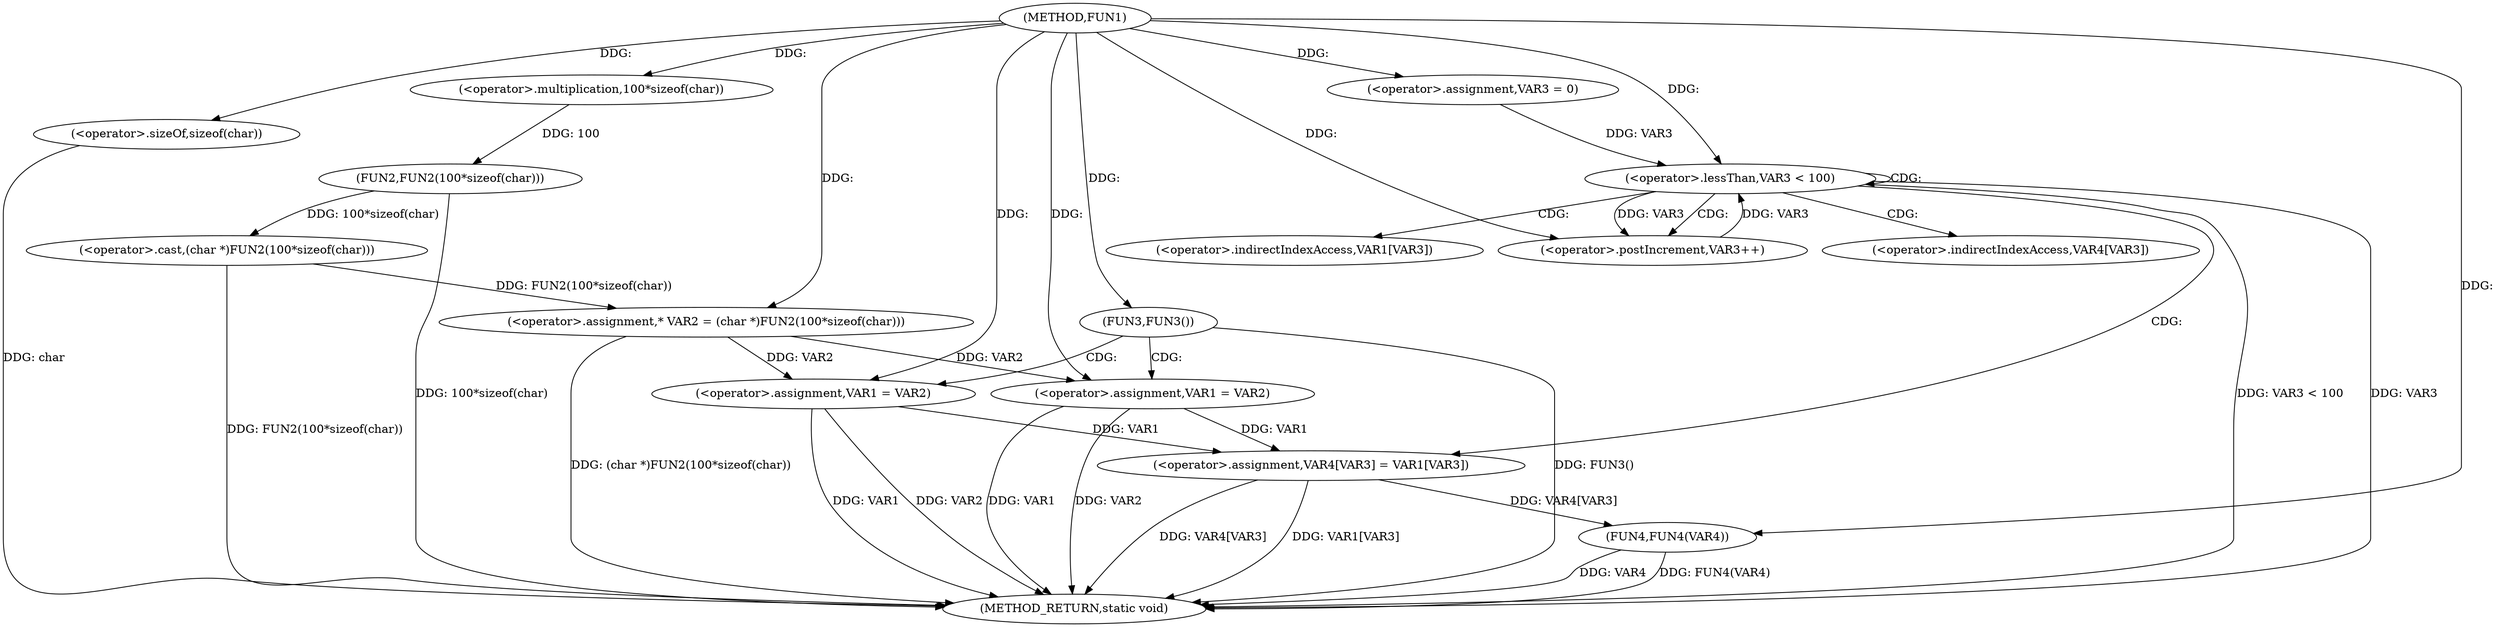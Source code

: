 digraph FUN1 {  
"1000100" [label = "(METHOD,FUN1)" ]
"1000146" [label = "(METHOD_RETURN,static void)" ]
"1000104" [label = "(<operator>.assignment,* VAR2 = (char *)FUN2(100*sizeof(char)))" ]
"1000106" [label = "(<operator>.cast,(char *)FUN2(100*sizeof(char)))" ]
"1000108" [label = "(FUN2,FUN2(100*sizeof(char)))" ]
"1000109" [label = "(<operator>.multiplication,100*sizeof(char))" ]
"1000111" [label = "(<operator>.sizeOf,sizeof(char))" ]
"1000114" [label = "(FUN3,FUN3())" ]
"1000116" [label = "(<operator>.assignment,VAR1 = VAR2)" ]
"1000121" [label = "(<operator>.assignment,VAR1 = VAR2)" ]
"1000128" [label = "(<operator>.assignment,VAR3 = 0)" ]
"1000131" [label = "(<operator>.lessThan,VAR3 < 100)" ]
"1000134" [label = "(<operator>.postIncrement,VAR3++)" ]
"1000137" [label = "(<operator>.assignment,VAR4[VAR3] = VAR1[VAR3])" ]
"1000144" [label = "(FUN4,FUN4(VAR4))" ]
"1000138" [label = "(<operator>.indirectIndexAccess,VAR4[VAR3])" ]
"1000141" [label = "(<operator>.indirectIndexAccess,VAR1[VAR3])" ]
  "1000116" -> "1000146"  [ label = "DDG: VAR1"] 
  "1000106" -> "1000146"  [ label = "DDG: FUN2(100*sizeof(char))"] 
  "1000114" -> "1000146"  [ label = "DDG: FUN3()"] 
  "1000116" -> "1000146"  [ label = "DDG: VAR2"] 
  "1000111" -> "1000146"  [ label = "DDG: char"] 
  "1000131" -> "1000146"  [ label = "DDG: VAR3 < 100"] 
  "1000121" -> "1000146"  [ label = "DDG: VAR2"] 
  "1000131" -> "1000146"  [ label = "DDG: VAR3"] 
  "1000137" -> "1000146"  [ label = "DDG: VAR1[VAR3]"] 
  "1000144" -> "1000146"  [ label = "DDG: FUN4(VAR4)"] 
  "1000121" -> "1000146"  [ label = "DDG: VAR1"] 
  "1000144" -> "1000146"  [ label = "DDG: VAR4"] 
  "1000137" -> "1000146"  [ label = "DDG: VAR4[VAR3]"] 
  "1000104" -> "1000146"  [ label = "DDG: (char *)FUN2(100*sizeof(char))"] 
  "1000108" -> "1000146"  [ label = "DDG: 100*sizeof(char)"] 
  "1000106" -> "1000104"  [ label = "DDG: FUN2(100*sizeof(char))"] 
  "1000100" -> "1000104"  [ label = "DDG: "] 
  "1000108" -> "1000106"  [ label = "DDG: 100*sizeof(char)"] 
  "1000109" -> "1000108"  [ label = "DDG: 100"] 
  "1000100" -> "1000109"  [ label = "DDG: "] 
  "1000100" -> "1000111"  [ label = "DDG: "] 
  "1000100" -> "1000114"  [ label = "DDG: "] 
  "1000104" -> "1000116"  [ label = "DDG: VAR2"] 
  "1000100" -> "1000116"  [ label = "DDG: "] 
  "1000104" -> "1000121"  [ label = "DDG: VAR2"] 
  "1000100" -> "1000121"  [ label = "DDG: "] 
  "1000100" -> "1000128"  [ label = "DDG: "] 
  "1000128" -> "1000131"  [ label = "DDG: VAR3"] 
  "1000134" -> "1000131"  [ label = "DDG: VAR3"] 
  "1000100" -> "1000131"  [ label = "DDG: "] 
  "1000131" -> "1000134"  [ label = "DDG: VAR3"] 
  "1000100" -> "1000134"  [ label = "DDG: "] 
  "1000116" -> "1000137"  [ label = "DDG: VAR1"] 
  "1000121" -> "1000137"  [ label = "DDG: VAR1"] 
  "1000137" -> "1000144"  [ label = "DDG: VAR4[VAR3]"] 
  "1000100" -> "1000144"  [ label = "DDG: "] 
  "1000114" -> "1000121"  [ label = "CDG: "] 
  "1000114" -> "1000116"  [ label = "CDG: "] 
  "1000131" -> "1000137"  [ label = "CDG: "] 
  "1000131" -> "1000141"  [ label = "CDG: "] 
  "1000131" -> "1000131"  [ label = "CDG: "] 
  "1000131" -> "1000138"  [ label = "CDG: "] 
  "1000131" -> "1000134"  [ label = "CDG: "] 
}
